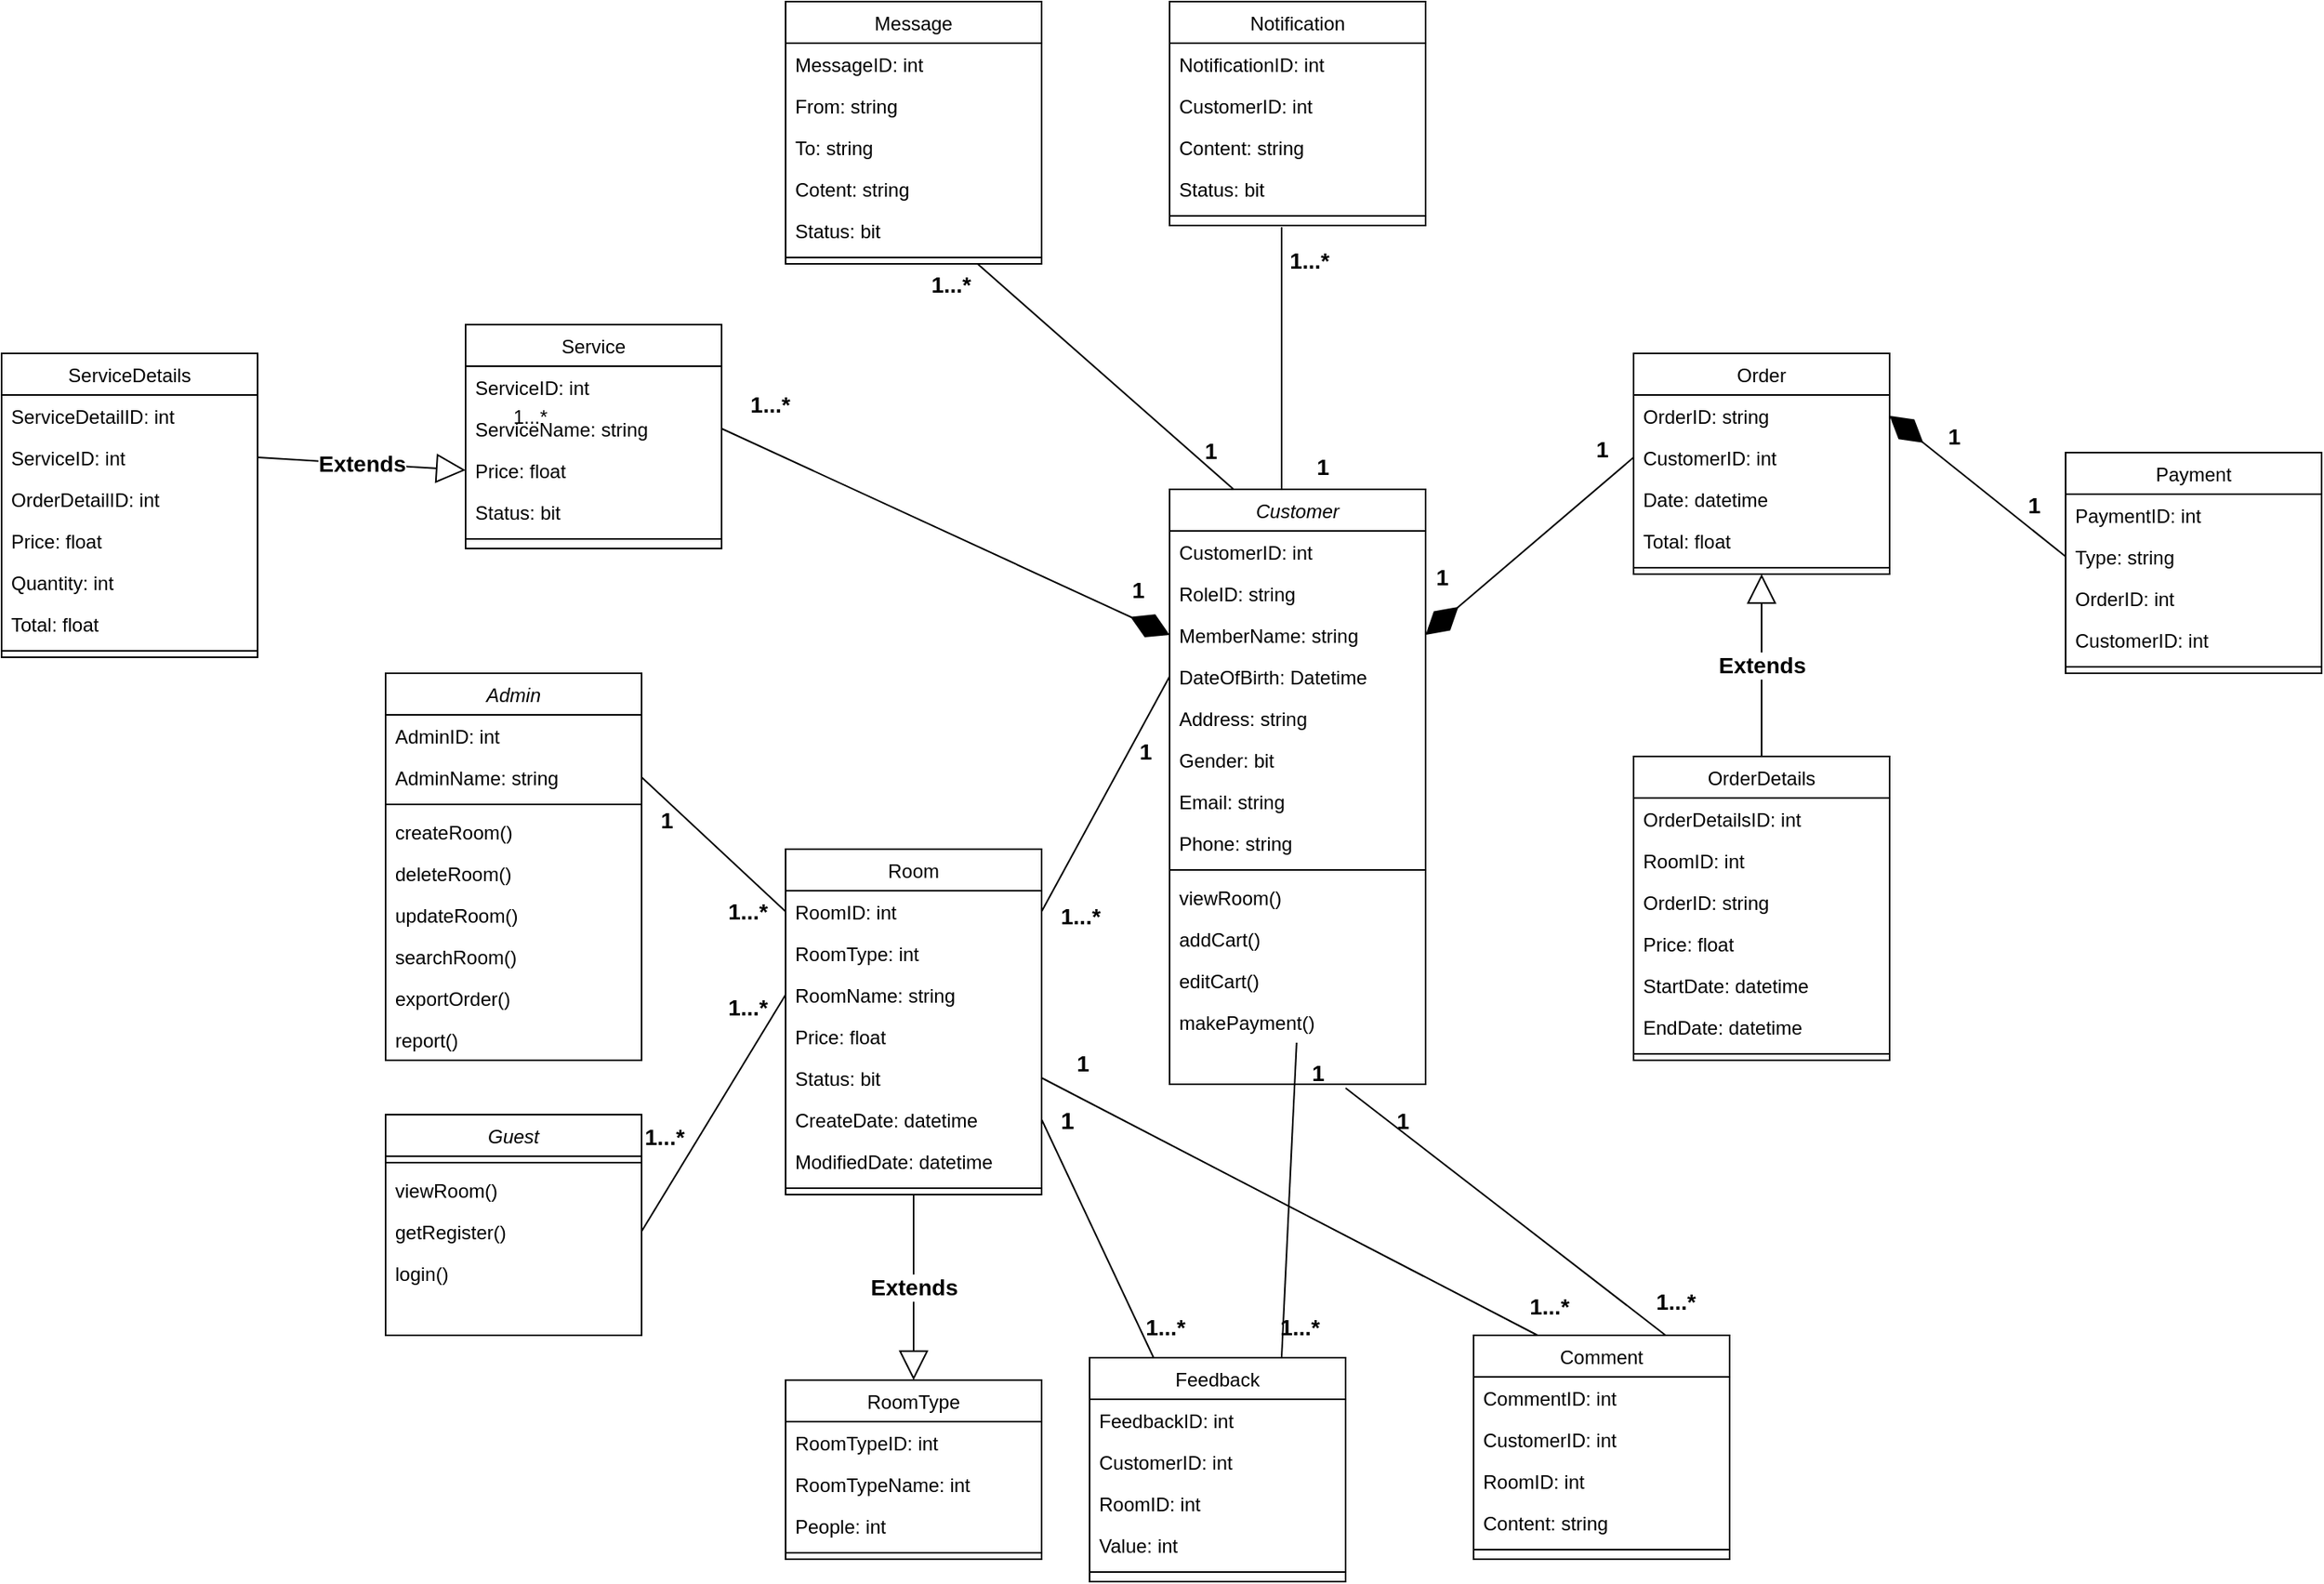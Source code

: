 <mxfile version="14.4.8" type="github">
  <diagram id="C5RBs43oDa-KdzZeNtuy" name="Page-1">
    <mxGraphModel dx="2048" dy="645" grid="1" gridSize="10" guides="1" tooltips="1" connect="1" arrows="1" fold="1" page="1" pageScale="1" pageWidth="827" pageHeight="1169" math="0" shadow="0">
      <root>
        <mxCell id="WIyWlLk6GJQsqaUBKTNV-0" />
        <mxCell id="WIyWlLk6GJQsqaUBKTNV-1" parent="WIyWlLk6GJQsqaUBKTNV-0" />
        <mxCell id="zkfFHV4jXpPFQw0GAbJ--0" value="Guest" style="swimlane;fontStyle=2;align=center;verticalAlign=top;childLayout=stackLayout;horizontal=1;startSize=26;horizontalStack=0;resizeParent=1;resizeLast=0;collapsible=1;marginBottom=0;rounded=0;shadow=0;strokeWidth=1;" parent="WIyWlLk6GJQsqaUBKTNV-1" vertex="1">
          <mxGeometry x="-210" y="976" width="160" height="138" as="geometry">
            <mxRectangle x="230" y="140" width="160" height="26" as="alternateBounds" />
          </mxGeometry>
        </mxCell>
        <mxCell id="zkfFHV4jXpPFQw0GAbJ--4" value="" style="line;html=1;strokeWidth=1;align=left;verticalAlign=middle;spacingTop=-1;spacingLeft=3;spacingRight=3;rotatable=0;labelPosition=right;points=[];portConstraint=eastwest;" parent="zkfFHV4jXpPFQw0GAbJ--0" vertex="1">
          <mxGeometry y="26" width="160" height="8" as="geometry" />
        </mxCell>
        <mxCell id="zkfFHV4jXpPFQw0GAbJ--5" value="viewRoom()" style="text;align=left;verticalAlign=top;spacingLeft=4;spacingRight=4;overflow=hidden;rotatable=0;points=[[0,0.5],[1,0.5]];portConstraint=eastwest;" parent="zkfFHV4jXpPFQw0GAbJ--0" vertex="1">
          <mxGeometry y="34" width="160" height="26" as="geometry" />
        </mxCell>
        <mxCell id="qlYULcVQMLqLoPzD84Li-12" value="getRegister()" style="text;align=left;verticalAlign=top;spacingLeft=4;spacingRight=4;overflow=hidden;rotatable=0;points=[[0,0.5],[1,0.5]];portConstraint=eastwest;" parent="zkfFHV4jXpPFQw0GAbJ--0" vertex="1">
          <mxGeometry y="60" width="160" height="26" as="geometry" />
        </mxCell>
        <mxCell id="qlYULcVQMLqLoPzD84Li-13" value="login()" style="text;align=left;verticalAlign=top;spacingLeft=4;spacingRight=4;overflow=hidden;rotatable=0;points=[[0,0.5],[1,0.5]];portConstraint=eastwest;" parent="zkfFHV4jXpPFQw0GAbJ--0" vertex="1">
          <mxGeometry y="86" width="160" height="26" as="geometry" />
        </mxCell>
        <mxCell id="zkfFHV4jXpPFQw0GAbJ--6" value="Room" style="swimlane;fontStyle=0;align=center;verticalAlign=top;childLayout=stackLayout;horizontal=1;startSize=26;horizontalStack=0;resizeParent=1;resizeLast=0;collapsible=1;marginBottom=0;rounded=0;shadow=0;strokeWidth=1;" parent="WIyWlLk6GJQsqaUBKTNV-1" vertex="1">
          <mxGeometry x="40" y="810" width="160" height="216" as="geometry">
            <mxRectangle x="130" y="380" width="160" height="26" as="alternateBounds" />
          </mxGeometry>
        </mxCell>
        <mxCell id="zkfFHV4jXpPFQw0GAbJ--7" value="RoomID: int" style="text;align=left;verticalAlign=top;spacingLeft=4;spacingRight=4;overflow=hidden;rotatable=0;points=[[0,0.5],[1,0.5]];portConstraint=eastwest;" parent="zkfFHV4jXpPFQw0GAbJ--6" vertex="1">
          <mxGeometry y="26" width="160" height="26" as="geometry" />
        </mxCell>
        <mxCell id="zkfFHV4jXpPFQw0GAbJ--8" value="RoomType: int" style="text;align=left;verticalAlign=top;spacingLeft=4;spacingRight=4;overflow=hidden;rotatable=0;points=[[0,0.5],[1,0.5]];portConstraint=eastwest;rounded=0;shadow=0;html=0;" parent="zkfFHV4jXpPFQw0GAbJ--6" vertex="1">
          <mxGeometry y="52" width="160" height="26" as="geometry" />
        </mxCell>
        <mxCell id="qlYULcVQMLqLoPzD84Li-44" value="RoomName: string" style="text;align=left;verticalAlign=top;spacingLeft=4;spacingRight=4;overflow=hidden;rotatable=0;points=[[0,0.5],[1,0.5]];portConstraint=eastwest;rounded=0;shadow=0;html=0;" parent="zkfFHV4jXpPFQw0GAbJ--6" vertex="1">
          <mxGeometry y="78" width="160" height="26" as="geometry" />
        </mxCell>
        <mxCell id="qlYULcVQMLqLoPzD84Li-45" value="Price: float" style="text;align=left;verticalAlign=top;spacingLeft=4;spacingRight=4;overflow=hidden;rotatable=0;points=[[0,0.5],[1,0.5]];portConstraint=eastwest;rounded=0;shadow=0;html=0;" parent="zkfFHV4jXpPFQw0GAbJ--6" vertex="1">
          <mxGeometry y="104" width="160" height="26" as="geometry" />
        </mxCell>
        <mxCell id="oiqLMJdOytOoR-utPc41-0" value="Status: bit" style="text;align=left;verticalAlign=top;spacingLeft=4;spacingRight=4;overflow=hidden;rotatable=0;points=[[0,0.5],[1,0.5]];portConstraint=eastwest;rounded=0;shadow=0;html=0;" parent="zkfFHV4jXpPFQw0GAbJ--6" vertex="1">
          <mxGeometry y="130" width="160" height="26" as="geometry" />
        </mxCell>
        <mxCell id="oiqLMJdOytOoR-utPc41-1" value="CreateDate: datetime" style="text;align=left;verticalAlign=top;spacingLeft=4;spacingRight=4;overflow=hidden;rotatable=0;points=[[0,0.5],[1,0.5]];portConstraint=eastwest;rounded=0;shadow=0;html=0;" parent="zkfFHV4jXpPFQw0GAbJ--6" vertex="1">
          <mxGeometry y="156" width="160" height="26" as="geometry" />
        </mxCell>
        <mxCell id="oiqLMJdOytOoR-utPc41-2" value="ModifiedDate: datetime" style="text;align=left;verticalAlign=top;spacingLeft=4;spacingRight=4;overflow=hidden;rotatable=0;points=[[0,0.5],[1,0.5]];portConstraint=eastwest;rounded=0;shadow=0;html=0;" parent="zkfFHV4jXpPFQw0GAbJ--6" vertex="1">
          <mxGeometry y="182" width="160" height="26" as="geometry" />
        </mxCell>
        <mxCell id="zkfFHV4jXpPFQw0GAbJ--9" value="" style="line;html=1;strokeWidth=1;align=left;verticalAlign=middle;spacingTop=-1;spacingLeft=3;spacingRight=3;rotatable=0;labelPosition=right;points=[];portConstraint=eastwest;" parent="zkfFHV4jXpPFQw0GAbJ--6" vertex="1">
          <mxGeometry y="208" width="160" height="8" as="geometry" />
        </mxCell>
        <mxCell id="zkfFHV4jXpPFQw0GAbJ--17" value="Order" style="swimlane;fontStyle=0;align=center;verticalAlign=top;childLayout=stackLayout;horizontal=1;startSize=26;horizontalStack=0;resizeParent=1;resizeLast=0;collapsible=1;marginBottom=0;rounded=0;shadow=0;strokeWidth=1;" parent="WIyWlLk6GJQsqaUBKTNV-1" vertex="1">
          <mxGeometry x="570" y="500" width="160" height="138" as="geometry">
            <mxRectangle x="550" y="140" width="160" height="26" as="alternateBounds" />
          </mxGeometry>
        </mxCell>
        <mxCell id="zkfFHV4jXpPFQw0GAbJ--18" value="OrderID: string" style="text;align=left;verticalAlign=top;spacingLeft=4;spacingRight=4;overflow=hidden;rotatable=0;points=[[0,0.5],[1,0.5]];portConstraint=eastwest;" parent="zkfFHV4jXpPFQw0GAbJ--17" vertex="1">
          <mxGeometry y="26" width="160" height="26" as="geometry" />
        </mxCell>
        <mxCell id="zkfFHV4jXpPFQw0GAbJ--19" value="CustomerID: int" style="text;align=left;verticalAlign=top;spacingLeft=4;spacingRight=4;overflow=hidden;rotatable=0;points=[[0,0.5],[1,0.5]];portConstraint=eastwest;rounded=0;shadow=0;html=0;" parent="zkfFHV4jXpPFQw0GAbJ--17" vertex="1">
          <mxGeometry y="52" width="160" height="26" as="geometry" />
        </mxCell>
        <mxCell id="zkfFHV4jXpPFQw0GAbJ--20" value="Date: datetime" style="text;align=left;verticalAlign=top;spacingLeft=4;spacingRight=4;overflow=hidden;rotatable=0;points=[[0,0.5],[1,0.5]];portConstraint=eastwest;rounded=0;shadow=0;html=0;" parent="zkfFHV4jXpPFQw0GAbJ--17" vertex="1">
          <mxGeometry y="78" width="160" height="26" as="geometry" />
        </mxCell>
        <mxCell id="oiqLMJdOytOoR-utPc41-62" value="Total: float" style="text;align=left;verticalAlign=top;spacingLeft=4;spacingRight=4;overflow=hidden;rotatable=0;points=[[0,0.5],[1,0.5]];portConstraint=eastwest;rounded=0;shadow=0;html=0;" parent="zkfFHV4jXpPFQw0GAbJ--17" vertex="1">
          <mxGeometry y="104" width="160" height="26" as="geometry" />
        </mxCell>
        <mxCell id="zkfFHV4jXpPFQw0GAbJ--23" value="" style="line;html=1;strokeWidth=1;align=left;verticalAlign=middle;spacingTop=-1;spacingLeft=3;spacingRight=3;rotatable=0;labelPosition=right;points=[];portConstraint=eastwest;" parent="zkfFHV4jXpPFQw0GAbJ--17" vertex="1">
          <mxGeometry y="130" width="160" height="8" as="geometry" />
        </mxCell>
        <mxCell id="qlYULcVQMLqLoPzD84Li-0" value="Customer" style="swimlane;fontStyle=2;align=center;verticalAlign=top;childLayout=stackLayout;horizontal=1;startSize=26;horizontalStack=0;resizeParent=1;resizeLast=0;collapsible=1;marginBottom=0;rounded=0;shadow=0;strokeWidth=1;" parent="WIyWlLk6GJQsqaUBKTNV-1" vertex="1">
          <mxGeometry x="280" y="585" width="160" height="372" as="geometry">
            <mxRectangle x="230" y="140" width="160" height="26" as="alternateBounds" />
          </mxGeometry>
        </mxCell>
        <mxCell id="qlYULcVQMLqLoPzD84Li-1" value="CustomerID: int" style="text;align=left;verticalAlign=top;spacingLeft=4;spacingRight=4;overflow=hidden;rotatable=0;points=[[0,0.5],[1,0.5]];portConstraint=eastwest;" parent="qlYULcVQMLqLoPzD84Li-0" vertex="1">
          <mxGeometry y="26" width="160" height="26" as="geometry" />
        </mxCell>
        <mxCell id="qlYULcVQMLqLoPzD84Li-17" value="RoleID: string" style="text;align=left;verticalAlign=top;spacingLeft=4;spacingRight=4;overflow=hidden;rotatable=0;points=[[0,0.5],[1,0.5]];portConstraint=eastwest;rounded=0;shadow=0;html=0;" parent="qlYULcVQMLqLoPzD84Li-0" vertex="1">
          <mxGeometry y="52" width="160" height="26" as="geometry" />
        </mxCell>
        <mxCell id="qlYULcVQMLqLoPzD84Li-2" value="MemberName: string" style="text;align=left;verticalAlign=top;spacingLeft=4;spacingRight=4;overflow=hidden;rotatable=0;points=[[0,0.5],[1,0.5]];portConstraint=eastwest;rounded=0;shadow=0;html=0;" parent="qlYULcVQMLqLoPzD84Li-0" vertex="1">
          <mxGeometry y="78" width="160" height="26" as="geometry" />
        </mxCell>
        <mxCell id="qlYULcVQMLqLoPzD84Li-3" value="DateOfBirth: Datetime" style="text;align=left;verticalAlign=top;spacingLeft=4;spacingRight=4;overflow=hidden;rotatable=0;points=[[0,0.5],[1,0.5]];portConstraint=eastwest;rounded=0;shadow=0;html=0;" parent="qlYULcVQMLqLoPzD84Li-0" vertex="1">
          <mxGeometry y="104" width="160" height="26" as="geometry" />
        </mxCell>
        <mxCell id="qlYULcVQMLqLoPzD84Li-14" value="Address: string" style="text;align=left;verticalAlign=top;spacingLeft=4;spacingRight=4;overflow=hidden;rotatable=0;points=[[0,0.5],[1,0.5]];portConstraint=eastwest;rounded=0;shadow=0;html=0;" parent="qlYULcVQMLqLoPzD84Li-0" vertex="1">
          <mxGeometry y="130" width="160" height="26" as="geometry" />
        </mxCell>
        <mxCell id="qlYULcVQMLqLoPzD84Li-15" value="Gender: bit" style="text;align=left;verticalAlign=top;spacingLeft=4;spacingRight=4;overflow=hidden;rotatable=0;points=[[0,0.5],[1,0.5]];portConstraint=eastwest;rounded=0;shadow=0;html=0;" parent="qlYULcVQMLqLoPzD84Li-0" vertex="1">
          <mxGeometry y="156" width="160" height="26" as="geometry" />
        </mxCell>
        <mxCell id="qlYULcVQMLqLoPzD84Li-18" value="Email: string" style="text;align=left;verticalAlign=top;spacingLeft=4;spacingRight=4;overflow=hidden;rotatable=0;points=[[0,0.5],[1,0.5]];portConstraint=eastwest;rounded=0;shadow=0;html=0;" parent="qlYULcVQMLqLoPzD84Li-0" vertex="1">
          <mxGeometry y="182" width="160" height="26" as="geometry" />
        </mxCell>
        <mxCell id="qlYULcVQMLqLoPzD84Li-19" value="Phone: string" style="text;align=left;verticalAlign=top;spacingLeft=4;spacingRight=4;overflow=hidden;rotatable=0;points=[[0,0.5],[1,0.5]];portConstraint=eastwest;rounded=0;shadow=0;html=0;" parent="qlYULcVQMLqLoPzD84Li-0" vertex="1">
          <mxGeometry y="208" width="160" height="26" as="geometry" />
        </mxCell>
        <mxCell id="qlYULcVQMLqLoPzD84Li-4" value="" style="line;html=1;strokeWidth=1;align=left;verticalAlign=middle;spacingTop=-1;spacingLeft=3;spacingRight=3;rotatable=0;labelPosition=right;points=[];portConstraint=eastwest;" parent="qlYULcVQMLqLoPzD84Li-0" vertex="1">
          <mxGeometry y="234" width="160" height="8" as="geometry" />
        </mxCell>
        <mxCell id="qlYULcVQMLqLoPzD84Li-20" value="viewRoom()" style="text;align=left;verticalAlign=top;spacingLeft=4;spacingRight=4;overflow=hidden;rotatable=0;points=[[0,0.5],[1,0.5]];portConstraint=eastwest;" parent="qlYULcVQMLqLoPzD84Li-0" vertex="1">
          <mxGeometry y="242" width="160" height="26" as="geometry" />
        </mxCell>
        <mxCell id="qlYULcVQMLqLoPzD84Li-21" value="addCart()" style="text;align=left;verticalAlign=top;spacingLeft=4;spacingRight=4;overflow=hidden;rotatable=0;points=[[0,0.5],[1,0.5]];portConstraint=eastwest;" parent="qlYULcVQMLqLoPzD84Li-0" vertex="1">
          <mxGeometry y="268" width="160" height="26" as="geometry" />
        </mxCell>
        <mxCell id="qlYULcVQMLqLoPzD84Li-22" value="editCart()" style="text;align=left;verticalAlign=top;spacingLeft=4;spacingRight=4;overflow=hidden;rotatable=0;points=[[0,0.5],[1,0.5]];portConstraint=eastwest;" parent="qlYULcVQMLqLoPzD84Li-0" vertex="1">
          <mxGeometry y="294" width="160" height="26" as="geometry" />
        </mxCell>
        <mxCell id="qlYULcVQMLqLoPzD84Li-23" value="makePayment()" style="text;align=left;verticalAlign=top;spacingLeft=4;spacingRight=4;overflow=hidden;rotatable=0;points=[[0,0.5],[1,0.5]];portConstraint=eastwest;" parent="qlYULcVQMLqLoPzD84Li-0" vertex="1">
          <mxGeometry y="320" width="160" height="26" as="geometry" />
        </mxCell>
        <mxCell id="qlYULcVQMLqLoPzD84Li-6" value="Admin" style="swimlane;fontStyle=2;align=center;verticalAlign=top;childLayout=stackLayout;horizontal=1;startSize=26;horizontalStack=0;resizeParent=1;resizeLast=0;collapsible=1;marginBottom=0;rounded=0;shadow=0;strokeWidth=1;" parent="WIyWlLk6GJQsqaUBKTNV-1" vertex="1">
          <mxGeometry x="-210" y="700" width="160" height="242" as="geometry">
            <mxRectangle x="230" y="140" width="160" height="26" as="alternateBounds" />
          </mxGeometry>
        </mxCell>
        <mxCell id="qlYULcVQMLqLoPzD84Li-7" value="AdminID: int" style="text;align=left;verticalAlign=top;spacingLeft=4;spacingRight=4;overflow=hidden;rotatable=0;points=[[0,0.5],[1,0.5]];portConstraint=eastwest;" parent="qlYULcVQMLqLoPzD84Li-6" vertex="1">
          <mxGeometry y="26" width="160" height="26" as="geometry" />
        </mxCell>
        <mxCell id="qlYULcVQMLqLoPzD84Li-8" value="AdminName: string" style="text;align=left;verticalAlign=top;spacingLeft=4;spacingRight=4;overflow=hidden;rotatable=0;points=[[0,0.5],[1,0.5]];portConstraint=eastwest;rounded=0;shadow=0;html=0;" parent="qlYULcVQMLqLoPzD84Li-6" vertex="1">
          <mxGeometry y="52" width="160" height="26" as="geometry" />
        </mxCell>
        <mxCell id="qlYULcVQMLqLoPzD84Li-10" value="" style="line;html=1;strokeWidth=1;align=left;verticalAlign=middle;spacingTop=-1;spacingLeft=3;spacingRight=3;rotatable=0;labelPosition=right;points=[];portConstraint=eastwest;" parent="qlYULcVQMLqLoPzD84Li-6" vertex="1">
          <mxGeometry y="78" width="160" height="8" as="geometry" />
        </mxCell>
        <mxCell id="qlYULcVQMLqLoPzD84Li-11" value="createRoom()" style="text;align=left;verticalAlign=top;spacingLeft=4;spacingRight=4;overflow=hidden;rotatable=0;points=[[0,0.5],[1,0.5]];portConstraint=eastwest;" parent="qlYULcVQMLqLoPzD84Li-6" vertex="1">
          <mxGeometry y="86" width="160" height="26" as="geometry" />
        </mxCell>
        <mxCell id="qlYULcVQMLqLoPzD84Li-24" value="deleteRoom()" style="text;align=left;verticalAlign=top;spacingLeft=4;spacingRight=4;overflow=hidden;rotatable=0;points=[[0,0.5],[1,0.5]];portConstraint=eastwest;" parent="qlYULcVQMLqLoPzD84Li-6" vertex="1">
          <mxGeometry y="112" width="160" height="26" as="geometry" />
        </mxCell>
        <mxCell id="qlYULcVQMLqLoPzD84Li-25" value="updateRoom()" style="text;align=left;verticalAlign=top;spacingLeft=4;spacingRight=4;overflow=hidden;rotatable=0;points=[[0,0.5],[1,0.5]];portConstraint=eastwest;" parent="qlYULcVQMLqLoPzD84Li-6" vertex="1">
          <mxGeometry y="138" width="160" height="26" as="geometry" />
        </mxCell>
        <mxCell id="qlYULcVQMLqLoPzD84Li-26" value="searchRoom()" style="text;align=left;verticalAlign=top;spacingLeft=4;spacingRight=4;overflow=hidden;rotatable=0;points=[[0,0.5],[1,0.5]];portConstraint=eastwest;" parent="qlYULcVQMLqLoPzD84Li-6" vertex="1">
          <mxGeometry y="164" width="160" height="26" as="geometry" />
        </mxCell>
        <mxCell id="qlYULcVQMLqLoPzD84Li-27" value="exportOrder()" style="text;align=left;verticalAlign=top;spacingLeft=4;spacingRight=4;overflow=hidden;rotatable=0;points=[[0,0.5],[1,0.5]];portConstraint=eastwest;" parent="qlYULcVQMLqLoPzD84Li-6" vertex="1">
          <mxGeometry y="190" width="160" height="26" as="geometry" />
        </mxCell>
        <mxCell id="qlYULcVQMLqLoPzD84Li-28" value="report()" style="text;align=left;verticalAlign=top;spacingLeft=4;spacingRight=4;overflow=hidden;rotatable=0;points=[[0,0.5],[1,0.5]];portConstraint=eastwest;" parent="qlYULcVQMLqLoPzD84Li-6" vertex="1">
          <mxGeometry y="216" width="160" height="26" as="geometry" />
        </mxCell>
        <mxCell id="qlYULcVQMLqLoPzD84Li-29" value="OrderDetails" style="swimlane;fontStyle=0;align=center;verticalAlign=top;childLayout=stackLayout;horizontal=1;startSize=26;horizontalStack=0;resizeParent=1;resizeLast=0;collapsible=1;marginBottom=0;rounded=0;shadow=0;strokeWidth=1;" parent="WIyWlLk6GJQsqaUBKTNV-1" vertex="1">
          <mxGeometry x="570" y="752" width="160" height="190" as="geometry">
            <mxRectangle x="550" y="140" width="160" height="26" as="alternateBounds" />
          </mxGeometry>
        </mxCell>
        <mxCell id="qlYULcVQMLqLoPzD84Li-30" value="OrderDetailsID: int" style="text;align=left;verticalAlign=top;spacingLeft=4;spacingRight=4;overflow=hidden;rotatable=0;points=[[0,0.5],[1,0.5]];portConstraint=eastwest;" parent="qlYULcVQMLqLoPzD84Li-29" vertex="1">
          <mxGeometry y="26" width="160" height="26" as="geometry" />
        </mxCell>
        <mxCell id="qlYULcVQMLqLoPzD84Li-31" value="RoomID: int" style="text;align=left;verticalAlign=top;spacingLeft=4;spacingRight=4;overflow=hidden;rotatable=0;points=[[0,0.5],[1,0.5]];portConstraint=eastwest;rounded=0;shadow=0;html=0;" parent="qlYULcVQMLqLoPzD84Li-29" vertex="1">
          <mxGeometry y="52" width="160" height="26" as="geometry" />
        </mxCell>
        <mxCell id="qlYULcVQMLqLoPzD84Li-32" value="OrderID: string" style="text;align=left;verticalAlign=top;spacingLeft=4;spacingRight=4;overflow=hidden;rotatable=0;points=[[0,0.5],[1,0.5]];portConstraint=eastwest;rounded=0;shadow=0;html=0;" parent="qlYULcVQMLqLoPzD84Li-29" vertex="1">
          <mxGeometry y="78" width="160" height="26" as="geometry" />
        </mxCell>
        <mxCell id="qlYULcVQMLqLoPzD84Li-33" value="Price: float" style="text;align=left;verticalAlign=top;spacingLeft=4;spacingRight=4;overflow=hidden;rotatable=0;points=[[0,0.5],[1,0.5]];portConstraint=eastwest;rounded=0;shadow=0;html=0;" parent="qlYULcVQMLqLoPzD84Li-29" vertex="1">
          <mxGeometry y="104" width="160" height="26" as="geometry" />
        </mxCell>
        <mxCell id="qlYULcVQMLqLoPzD84Li-34" value="StartDate: datetime" style="text;align=left;verticalAlign=top;spacingLeft=4;spacingRight=4;overflow=hidden;rotatable=0;points=[[0,0.5],[1,0.5]];portConstraint=eastwest;rounded=0;shadow=0;html=0;" parent="qlYULcVQMLqLoPzD84Li-29" vertex="1">
          <mxGeometry y="130" width="160" height="26" as="geometry" />
        </mxCell>
        <mxCell id="oiqLMJdOytOoR-utPc41-63" value="EndDate: datetime" style="text;align=left;verticalAlign=top;spacingLeft=4;spacingRight=4;overflow=hidden;rotatable=0;points=[[0,0.5],[1,0.5]];portConstraint=eastwest;rounded=0;shadow=0;html=0;" parent="qlYULcVQMLqLoPzD84Li-29" vertex="1">
          <mxGeometry y="156" width="160" height="26" as="geometry" />
        </mxCell>
        <mxCell id="qlYULcVQMLqLoPzD84Li-35" value="" style="line;html=1;strokeWidth=1;align=left;verticalAlign=middle;spacingTop=-1;spacingLeft=3;spacingRight=3;rotatable=0;labelPosition=right;points=[];portConstraint=eastwest;" parent="qlYULcVQMLqLoPzD84Li-29" vertex="1">
          <mxGeometry y="182" width="160" height="8" as="geometry" />
        </mxCell>
        <mxCell id="oiqLMJdOytOoR-utPc41-3" value="RoomType" style="swimlane;fontStyle=0;align=center;verticalAlign=top;childLayout=stackLayout;horizontal=1;startSize=26;horizontalStack=0;resizeParent=1;resizeLast=0;collapsible=1;marginBottom=0;rounded=0;shadow=0;strokeWidth=1;" parent="WIyWlLk6GJQsqaUBKTNV-1" vertex="1">
          <mxGeometry x="40" y="1142" width="160" height="112" as="geometry">
            <mxRectangle x="130" y="380" width="160" height="26" as="alternateBounds" />
          </mxGeometry>
        </mxCell>
        <mxCell id="oiqLMJdOytOoR-utPc41-4" value="RoomTypeID: int" style="text;align=left;verticalAlign=top;spacingLeft=4;spacingRight=4;overflow=hidden;rotatable=0;points=[[0,0.5],[1,0.5]];portConstraint=eastwest;" parent="oiqLMJdOytOoR-utPc41-3" vertex="1">
          <mxGeometry y="26" width="160" height="26" as="geometry" />
        </mxCell>
        <mxCell id="oiqLMJdOytOoR-utPc41-5" value="RoomTypeName: int" style="text;align=left;verticalAlign=top;spacingLeft=4;spacingRight=4;overflow=hidden;rotatable=0;points=[[0,0.5],[1,0.5]];portConstraint=eastwest;rounded=0;shadow=0;html=0;" parent="oiqLMJdOytOoR-utPc41-3" vertex="1">
          <mxGeometry y="52" width="160" height="26" as="geometry" />
        </mxCell>
        <mxCell id="oiqLMJdOytOoR-utPc41-6" value="People: int" style="text;align=left;verticalAlign=top;spacingLeft=4;spacingRight=4;overflow=hidden;rotatable=0;points=[[0,0.5],[1,0.5]];portConstraint=eastwest;rounded=0;shadow=0;html=0;" parent="oiqLMJdOytOoR-utPc41-3" vertex="1">
          <mxGeometry y="78" width="160" height="26" as="geometry" />
        </mxCell>
        <mxCell id="oiqLMJdOytOoR-utPc41-11" value="" style="line;html=1;strokeWidth=1;align=left;verticalAlign=middle;spacingTop=-1;spacingLeft=3;spacingRight=3;rotatable=0;labelPosition=right;points=[];portConstraint=eastwest;" parent="oiqLMJdOytOoR-utPc41-3" vertex="1">
          <mxGeometry y="104" width="160" height="8" as="geometry" />
        </mxCell>
        <mxCell id="oiqLMJdOytOoR-utPc41-12" value="Service" style="swimlane;fontStyle=0;align=center;verticalAlign=top;childLayout=stackLayout;horizontal=1;startSize=26;horizontalStack=0;resizeParent=1;resizeLast=0;collapsible=1;marginBottom=0;rounded=0;shadow=0;strokeWidth=1;" parent="WIyWlLk6GJQsqaUBKTNV-1" vertex="1">
          <mxGeometry x="-160" y="482" width="160" height="140" as="geometry">
            <mxRectangle x="130" y="380" width="160" height="26" as="alternateBounds" />
          </mxGeometry>
        </mxCell>
        <mxCell id="oiqLMJdOytOoR-utPc41-13" value="ServiceID: int" style="text;align=left;verticalAlign=top;spacingLeft=4;spacingRight=4;overflow=hidden;rotatable=0;points=[[0,0.5],[1,0.5]];portConstraint=eastwest;" parent="oiqLMJdOytOoR-utPc41-12" vertex="1">
          <mxGeometry y="26" width="160" height="26" as="geometry" />
        </mxCell>
        <mxCell id="oiqLMJdOytOoR-utPc41-14" value="ServiceName: string" style="text;align=left;verticalAlign=top;spacingLeft=4;spacingRight=4;overflow=hidden;rotatable=0;points=[[0,0.5],[1,0.5]];portConstraint=eastwest;rounded=0;shadow=0;html=0;" parent="oiqLMJdOytOoR-utPc41-12" vertex="1">
          <mxGeometry y="52" width="160" height="26" as="geometry" />
        </mxCell>
        <mxCell id="oiqLMJdOytOoR-utPc41-15" value="Price: float" style="text;align=left;verticalAlign=top;spacingLeft=4;spacingRight=4;overflow=hidden;rotatable=0;points=[[0,0.5],[1,0.5]];portConstraint=eastwest;rounded=0;shadow=0;html=0;" parent="oiqLMJdOytOoR-utPc41-12" vertex="1">
          <mxGeometry y="78" width="160" height="26" as="geometry" />
        </mxCell>
        <mxCell id="oiqLMJdOytOoR-utPc41-16" value="Status: bit" style="text;align=left;verticalAlign=top;spacingLeft=4;spacingRight=4;overflow=hidden;rotatable=0;points=[[0,0.5],[1,0.5]];portConstraint=eastwest;rounded=0;shadow=0;html=0;" parent="oiqLMJdOytOoR-utPc41-12" vertex="1">
          <mxGeometry y="104" width="160" height="26" as="geometry" />
        </mxCell>
        <mxCell id="oiqLMJdOytOoR-utPc41-20" value="" style="line;html=1;strokeWidth=1;align=left;verticalAlign=middle;spacingTop=-1;spacingLeft=3;spacingRight=3;rotatable=0;labelPosition=right;points=[];portConstraint=eastwest;" parent="oiqLMJdOytOoR-utPc41-12" vertex="1">
          <mxGeometry y="130" width="160" height="8" as="geometry" />
        </mxCell>
        <mxCell id="oiqLMJdOytOoR-utPc41-21" value="ServiceDetails" style="swimlane;fontStyle=0;align=center;verticalAlign=top;childLayout=stackLayout;horizontal=1;startSize=26;horizontalStack=0;resizeParent=1;resizeLast=0;collapsible=1;marginBottom=0;rounded=0;shadow=0;strokeWidth=1;" parent="WIyWlLk6GJQsqaUBKTNV-1" vertex="1">
          <mxGeometry x="-450" y="500" width="160" height="190" as="geometry">
            <mxRectangle x="130" y="380" width="160" height="26" as="alternateBounds" />
          </mxGeometry>
        </mxCell>
        <mxCell id="oiqLMJdOytOoR-utPc41-22" value="ServiceDetailID: int" style="text;align=left;verticalAlign=top;spacingLeft=4;spacingRight=4;overflow=hidden;rotatable=0;points=[[0,0.5],[1,0.5]];portConstraint=eastwest;" parent="oiqLMJdOytOoR-utPc41-21" vertex="1">
          <mxGeometry y="26" width="160" height="26" as="geometry" />
        </mxCell>
        <mxCell id="oiqLMJdOytOoR-utPc41-23" value="ServiceID: int" style="text;align=left;verticalAlign=top;spacingLeft=4;spacingRight=4;overflow=hidden;rotatable=0;points=[[0,0.5],[1,0.5]];portConstraint=eastwest;rounded=0;shadow=0;html=0;" parent="oiqLMJdOytOoR-utPc41-21" vertex="1">
          <mxGeometry y="52" width="160" height="26" as="geometry" />
        </mxCell>
        <mxCell id="oiqLMJdOytOoR-utPc41-24" value="OrderDetailID: int" style="text;align=left;verticalAlign=top;spacingLeft=4;spacingRight=4;overflow=hidden;rotatable=0;points=[[0,0.5],[1,0.5]];portConstraint=eastwest;rounded=0;shadow=0;html=0;" parent="oiqLMJdOytOoR-utPc41-21" vertex="1">
          <mxGeometry y="78" width="160" height="26" as="geometry" />
        </mxCell>
        <mxCell id="oiqLMJdOytOoR-utPc41-25" value="Price: float" style="text;align=left;verticalAlign=top;spacingLeft=4;spacingRight=4;overflow=hidden;rotatable=0;points=[[0,0.5],[1,0.5]];portConstraint=eastwest;rounded=0;shadow=0;html=0;" parent="oiqLMJdOytOoR-utPc41-21" vertex="1">
          <mxGeometry y="104" width="160" height="26" as="geometry" />
        </mxCell>
        <mxCell id="oiqLMJdOytOoR-utPc41-26" value="Quantity: int" style="text;align=left;verticalAlign=top;spacingLeft=4;spacingRight=4;overflow=hidden;rotatable=0;points=[[0,0.5],[1,0.5]];portConstraint=eastwest;rounded=0;shadow=0;html=0;" parent="oiqLMJdOytOoR-utPc41-21" vertex="1">
          <mxGeometry y="130" width="160" height="26" as="geometry" />
        </mxCell>
        <mxCell id="oiqLMJdOytOoR-utPc41-27" value="Total: float" style="text;align=left;verticalAlign=top;spacingLeft=4;spacingRight=4;overflow=hidden;rotatable=0;points=[[0,0.5],[1,0.5]];portConstraint=eastwest;rounded=0;shadow=0;html=0;" parent="oiqLMJdOytOoR-utPc41-21" vertex="1">
          <mxGeometry y="156" width="160" height="26" as="geometry" />
        </mxCell>
        <mxCell id="oiqLMJdOytOoR-utPc41-29" value="" style="line;html=1;strokeWidth=1;align=left;verticalAlign=middle;spacingTop=-1;spacingLeft=3;spacingRight=3;rotatable=0;labelPosition=right;points=[];portConstraint=eastwest;" parent="oiqLMJdOytOoR-utPc41-21" vertex="1">
          <mxGeometry y="182" width="160" height="8" as="geometry" />
        </mxCell>
        <mxCell id="oiqLMJdOytOoR-utPc41-30" value="Message" style="swimlane;fontStyle=0;align=center;verticalAlign=top;childLayout=stackLayout;horizontal=1;startSize=26;horizontalStack=0;resizeParent=1;resizeLast=0;collapsible=1;marginBottom=0;rounded=0;shadow=0;strokeWidth=1;" parent="WIyWlLk6GJQsqaUBKTNV-1" vertex="1">
          <mxGeometry x="40" y="280" width="160" height="164" as="geometry">
            <mxRectangle x="130" y="380" width="160" height="26" as="alternateBounds" />
          </mxGeometry>
        </mxCell>
        <mxCell id="oiqLMJdOytOoR-utPc41-31" value="MessageID: int" style="text;align=left;verticalAlign=top;spacingLeft=4;spacingRight=4;overflow=hidden;rotatable=0;points=[[0,0.5],[1,0.5]];portConstraint=eastwest;" parent="oiqLMJdOytOoR-utPc41-30" vertex="1">
          <mxGeometry y="26" width="160" height="26" as="geometry" />
        </mxCell>
        <mxCell id="oiqLMJdOytOoR-utPc41-32" value="From: string" style="text;align=left;verticalAlign=top;spacingLeft=4;spacingRight=4;overflow=hidden;rotatable=0;points=[[0,0.5],[1,0.5]];portConstraint=eastwest;rounded=0;shadow=0;html=0;" parent="oiqLMJdOytOoR-utPc41-30" vertex="1">
          <mxGeometry y="52" width="160" height="26" as="geometry" />
        </mxCell>
        <mxCell id="oiqLMJdOytOoR-utPc41-33" value="To: string" style="text;align=left;verticalAlign=top;spacingLeft=4;spacingRight=4;overflow=hidden;rotatable=0;points=[[0,0.5],[1,0.5]];portConstraint=eastwest;rounded=0;shadow=0;html=0;" parent="oiqLMJdOytOoR-utPc41-30" vertex="1">
          <mxGeometry y="78" width="160" height="26" as="geometry" />
        </mxCell>
        <mxCell id="oiqLMJdOytOoR-utPc41-34" value="Cotent: string" style="text;align=left;verticalAlign=top;spacingLeft=4;spacingRight=4;overflow=hidden;rotatable=0;points=[[0,0.5],[1,0.5]];portConstraint=eastwest;rounded=0;shadow=0;html=0;" parent="oiqLMJdOytOoR-utPc41-30" vertex="1">
          <mxGeometry y="104" width="160" height="26" as="geometry" />
        </mxCell>
        <mxCell id="oiqLMJdOytOoR-utPc41-35" value="Status: bit" style="text;align=left;verticalAlign=top;spacingLeft=4;spacingRight=4;overflow=hidden;rotatable=0;points=[[0,0.5],[1,0.5]];portConstraint=eastwest;rounded=0;shadow=0;html=0;" parent="oiqLMJdOytOoR-utPc41-30" vertex="1">
          <mxGeometry y="130" width="160" height="26" as="geometry" />
        </mxCell>
        <mxCell id="oiqLMJdOytOoR-utPc41-37" value="" style="line;html=1;strokeWidth=1;align=left;verticalAlign=middle;spacingTop=-1;spacingLeft=3;spacingRight=3;rotatable=0;labelPosition=right;points=[];portConstraint=eastwest;" parent="oiqLMJdOytOoR-utPc41-30" vertex="1">
          <mxGeometry y="156" width="160" height="8" as="geometry" />
        </mxCell>
        <mxCell id="oiqLMJdOytOoR-utPc41-38" value="Notification" style="swimlane;fontStyle=0;align=center;verticalAlign=top;childLayout=stackLayout;horizontal=1;startSize=26;horizontalStack=0;resizeParent=1;resizeLast=0;collapsible=1;marginBottom=0;rounded=0;shadow=0;strokeWidth=1;" parent="WIyWlLk6GJQsqaUBKTNV-1" vertex="1">
          <mxGeometry x="280" y="280" width="160" height="140" as="geometry">
            <mxRectangle x="130" y="380" width="160" height="26" as="alternateBounds" />
          </mxGeometry>
        </mxCell>
        <mxCell id="oiqLMJdOytOoR-utPc41-39" value="NotificationID: int" style="text;align=left;verticalAlign=top;spacingLeft=4;spacingRight=4;overflow=hidden;rotatable=0;points=[[0,0.5],[1,0.5]];portConstraint=eastwest;" parent="oiqLMJdOytOoR-utPc41-38" vertex="1">
          <mxGeometry y="26" width="160" height="26" as="geometry" />
        </mxCell>
        <mxCell id="oiqLMJdOytOoR-utPc41-40" value="CustomerID: int" style="text;align=left;verticalAlign=top;spacingLeft=4;spacingRight=4;overflow=hidden;rotatable=0;points=[[0,0.5],[1,0.5]];portConstraint=eastwest;rounded=0;shadow=0;html=0;" parent="oiqLMJdOytOoR-utPc41-38" vertex="1">
          <mxGeometry y="52" width="160" height="26" as="geometry" />
        </mxCell>
        <mxCell id="oiqLMJdOytOoR-utPc41-41" value="Content: string" style="text;align=left;verticalAlign=top;spacingLeft=4;spacingRight=4;overflow=hidden;rotatable=0;points=[[0,0.5],[1,0.5]];portConstraint=eastwest;rounded=0;shadow=0;html=0;" parent="oiqLMJdOytOoR-utPc41-38" vertex="1">
          <mxGeometry y="78" width="160" height="26" as="geometry" />
        </mxCell>
        <mxCell id="oiqLMJdOytOoR-utPc41-42" value="Status: bit" style="text;align=left;verticalAlign=top;spacingLeft=4;spacingRight=4;overflow=hidden;rotatable=0;points=[[0,0.5],[1,0.5]];portConstraint=eastwest;rounded=0;shadow=0;html=0;" parent="oiqLMJdOytOoR-utPc41-38" vertex="1">
          <mxGeometry y="104" width="160" height="26" as="geometry" />
        </mxCell>
        <mxCell id="oiqLMJdOytOoR-utPc41-45" value="" style="line;html=1;strokeWidth=1;align=left;verticalAlign=middle;spacingTop=-1;spacingLeft=3;spacingRight=3;rotatable=0;labelPosition=right;points=[];portConstraint=eastwest;" parent="oiqLMJdOytOoR-utPc41-38" vertex="1">
          <mxGeometry y="130" width="160" height="8" as="geometry" />
        </mxCell>
        <mxCell id="oiqLMJdOytOoR-utPc41-46" value="Feedback" style="swimlane;fontStyle=0;align=center;verticalAlign=top;childLayout=stackLayout;horizontal=1;startSize=26;horizontalStack=0;resizeParent=1;resizeLast=0;collapsible=1;marginBottom=0;rounded=0;shadow=0;strokeWidth=1;" parent="WIyWlLk6GJQsqaUBKTNV-1" vertex="1">
          <mxGeometry x="230" y="1128" width="160" height="140" as="geometry">
            <mxRectangle x="130" y="380" width="160" height="26" as="alternateBounds" />
          </mxGeometry>
        </mxCell>
        <mxCell id="oiqLMJdOytOoR-utPc41-47" value="FeedbackID: int" style="text;align=left;verticalAlign=top;spacingLeft=4;spacingRight=4;overflow=hidden;rotatable=0;points=[[0,0.5],[1,0.5]];portConstraint=eastwest;" parent="oiqLMJdOytOoR-utPc41-46" vertex="1">
          <mxGeometry y="26" width="160" height="26" as="geometry" />
        </mxCell>
        <mxCell id="oiqLMJdOytOoR-utPc41-48" value="CustomerID: int" style="text;align=left;verticalAlign=top;spacingLeft=4;spacingRight=4;overflow=hidden;rotatable=0;points=[[0,0.5],[1,0.5]];portConstraint=eastwest;rounded=0;shadow=0;html=0;" parent="oiqLMJdOytOoR-utPc41-46" vertex="1">
          <mxGeometry y="52" width="160" height="26" as="geometry" />
        </mxCell>
        <mxCell id="oiqLMJdOytOoR-utPc41-49" value="RoomID: int" style="text;align=left;verticalAlign=top;spacingLeft=4;spacingRight=4;overflow=hidden;rotatable=0;points=[[0,0.5],[1,0.5]];portConstraint=eastwest;rounded=0;shadow=0;html=0;" parent="oiqLMJdOytOoR-utPc41-46" vertex="1">
          <mxGeometry y="78" width="160" height="26" as="geometry" />
        </mxCell>
        <mxCell id="oiqLMJdOytOoR-utPc41-50" value="Value: int" style="text;align=left;verticalAlign=top;spacingLeft=4;spacingRight=4;overflow=hidden;rotatable=0;points=[[0,0.5],[1,0.5]];portConstraint=eastwest;rounded=0;shadow=0;html=0;" parent="oiqLMJdOytOoR-utPc41-46" vertex="1">
          <mxGeometry y="104" width="160" height="26" as="geometry" />
        </mxCell>
        <mxCell id="oiqLMJdOytOoR-utPc41-53" value="" style="line;html=1;strokeWidth=1;align=left;verticalAlign=middle;spacingTop=-1;spacingLeft=3;spacingRight=3;rotatable=0;labelPosition=right;points=[];portConstraint=eastwest;" parent="oiqLMJdOytOoR-utPc41-46" vertex="1">
          <mxGeometry y="130" width="160" height="8" as="geometry" />
        </mxCell>
        <mxCell id="oiqLMJdOytOoR-utPc41-54" value="Comment" style="swimlane;fontStyle=0;align=center;verticalAlign=top;childLayout=stackLayout;horizontal=1;startSize=26;horizontalStack=0;resizeParent=1;resizeLast=0;collapsible=1;marginBottom=0;rounded=0;shadow=0;strokeWidth=1;" parent="WIyWlLk6GJQsqaUBKTNV-1" vertex="1">
          <mxGeometry x="470" y="1114" width="160" height="140" as="geometry">
            <mxRectangle x="130" y="380" width="160" height="26" as="alternateBounds" />
          </mxGeometry>
        </mxCell>
        <mxCell id="oiqLMJdOytOoR-utPc41-55" value="CommentID: int" style="text;align=left;verticalAlign=top;spacingLeft=4;spacingRight=4;overflow=hidden;rotatable=0;points=[[0,0.5],[1,0.5]];portConstraint=eastwest;" parent="oiqLMJdOytOoR-utPc41-54" vertex="1">
          <mxGeometry y="26" width="160" height="26" as="geometry" />
        </mxCell>
        <mxCell id="oiqLMJdOytOoR-utPc41-56" value="CustomerID: int" style="text;align=left;verticalAlign=top;spacingLeft=4;spacingRight=4;overflow=hidden;rotatable=0;points=[[0,0.5],[1,0.5]];portConstraint=eastwest;rounded=0;shadow=0;html=0;" parent="oiqLMJdOytOoR-utPc41-54" vertex="1">
          <mxGeometry y="52" width="160" height="26" as="geometry" />
        </mxCell>
        <mxCell id="oiqLMJdOytOoR-utPc41-57" value="RoomID: int" style="text;align=left;verticalAlign=top;spacingLeft=4;spacingRight=4;overflow=hidden;rotatable=0;points=[[0,0.5],[1,0.5]];portConstraint=eastwest;rounded=0;shadow=0;html=0;" parent="oiqLMJdOytOoR-utPc41-54" vertex="1">
          <mxGeometry y="78" width="160" height="26" as="geometry" />
        </mxCell>
        <mxCell id="oiqLMJdOytOoR-utPc41-58" value="Content: string" style="text;align=left;verticalAlign=top;spacingLeft=4;spacingRight=4;overflow=hidden;rotatable=0;points=[[0,0.5],[1,0.5]];portConstraint=eastwest;rounded=0;shadow=0;html=0;" parent="oiqLMJdOytOoR-utPc41-54" vertex="1">
          <mxGeometry y="104" width="160" height="26" as="geometry" />
        </mxCell>
        <mxCell id="oiqLMJdOytOoR-utPc41-61" value="" style="line;html=1;strokeWidth=1;align=left;verticalAlign=middle;spacingTop=-1;spacingLeft=3;spacingRight=3;rotatable=0;labelPosition=right;points=[];portConstraint=eastwest;" parent="oiqLMJdOytOoR-utPc41-54" vertex="1">
          <mxGeometry y="130" width="160" height="8" as="geometry" />
        </mxCell>
        <mxCell id="oiqLMJdOytOoR-utPc41-64" value="&lt;b&gt;&lt;font style=&quot;font-size: 14px&quot;&gt;Extends&lt;/font&gt;&lt;/b&gt;" style="endArrow=block;endSize=16;endFill=0;html=1;exitX=0.5;exitY=0;exitDx=0;exitDy=0;entryX=0.5;entryY=1;entryDx=0;entryDy=0;" parent="WIyWlLk6GJQsqaUBKTNV-1" source="qlYULcVQMLqLoPzD84Li-29" target="zkfFHV4jXpPFQw0GAbJ--17" edge="1">
          <mxGeometry width="160" relative="1" as="geometry">
            <mxPoint x="90" y="440" as="sourcePoint" />
            <mxPoint x="250" y="440" as="targetPoint" />
          </mxGeometry>
        </mxCell>
        <mxCell id="oiqLMJdOytOoR-utPc41-65" value="&lt;b&gt;&lt;font style=&quot;font-size: 14px&quot;&gt;Extends&lt;/font&gt;&lt;/b&gt;" style="endArrow=block;endSize=16;endFill=0;html=1;exitX=1;exitY=0.5;exitDx=0;exitDy=0;entryX=0;entryY=0.5;entryDx=0;entryDy=0;" parent="WIyWlLk6GJQsqaUBKTNV-1" source="oiqLMJdOytOoR-utPc41-23" target="oiqLMJdOytOoR-utPc41-15" edge="1">
          <mxGeometry width="160" relative="1" as="geometry">
            <mxPoint x="90" y="440" as="sourcePoint" />
            <mxPoint x="250" y="440" as="targetPoint" />
          </mxGeometry>
        </mxCell>
        <mxCell id="oiqLMJdOytOoR-utPc41-66" value="&lt;b&gt;&lt;font style=&quot;font-size: 14px&quot;&gt;Extends&lt;/font&gt;&lt;/b&gt;" style="endArrow=block;endSize=16;endFill=0;html=1;exitX=0.5;exitY=1;exitDx=0;exitDy=0;entryX=0.5;entryY=0;entryDx=0;entryDy=0;" parent="WIyWlLk6GJQsqaUBKTNV-1" source="zkfFHV4jXpPFQw0GAbJ--6" target="oiqLMJdOytOoR-utPc41-3" edge="1">
          <mxGeometry width="160" relative="1" as="geometry">
            <mxPoint x="90" y="680" as="sourcePoint" />
            <mxPoint x="250" y="680" as="targetPoint" />
          </mxGeometry>
        </mxCell>
        <mxCell id="oiqLMJdOytOoR-utPc41-84" value="" style="endArrow=none;html=1;rounded=0;exitX=0.5;exitY=0;exitDx=0;exitDy=0;entryX=0.5;entryY=1;entryDx=0;entryDy=0;" parent="WIyWlLk6GJQsqaUBKTNV-1" edge="1">
          <mxGeometry relative="1" as="geometry">
            <mxPoint x="350" y="585" as="sourcePoint" />
            <mxPoint x="350" y="421" as="targetPoint" />
          </mxGeometry>
        </mxCell>
        <mxCell id="oiqLMJdOytOoR-utPc41-85" value="1" style="resizable=0;html=1;align=left;verticalAlign=bottom;fontStyle=1;fontSize=14;" parent="oiqLMJdOytOoR-utPc41-84" connectable="0" vertex="1">
          <mxGeometry x="-1" relative="1" as="geometry">
            <mxPoint x="20" y="-4" as="offset" />
          </mxGeometry>
        </mxCell>
        <mxCell id="oiqLMJdOytOoR-utPc41-86" value="1...*" style="resizable=0;html=1;align=right;verticalAlign=bottom;fontStyle=1;fontSize=14;" parent="oiqLMJdOytOoR-utPc41-84" connectable="0" vertex="1">
          <mxGeometry x="1" relative="1" as="geometry">
            <mxPoint x="30" y="31.14" as="offset" />
          </mxGeometry>
        </mxCell>
        <mxCell id="oiqLMJdOytOoR-utPc41-87" value="" style="endArrow=none;html=1;rounded=0;exitX=0.25;exitY=0;exitDx=0;exitDy=0;entryX=0.75;entryY=1;entryDx=0;entryDy=0;" parent="WIyWlLk6GJQsqaUBKTNV-1" source="qlYULcVQMLqLoPzD84Li-0" target="oiqLMJdOytOoR-utPc41-30" edge="1">
          <mxGeometry relative="1" as="geometry">
            <mxPoint x="290" y="595" as="sourcePoint" />
            <mxPoint x="30" y="352" as="targetPoint" />
          </mxGeometry>
        </mxCell>
        <mxCell id="oiqLMJdOytOoR-utPc41-88" value="1" style="resizable=0;html=1;align=left;verticalAlign=bottom;fontStyle=1;fontSize=14;" parent="oiqLMJdOytOoR-utPc41-87" connectable="0" vertex="1">
          <mxGeometry x="-1" relative="1" as="geometry">
            <mxPoint x="-20" y="-14" as="offset" />
          </mxGeometry>
        </mxCell>
        <mxCell id="oiqLMJdOytOoR-utPc41-89" value="1...*" style="resizable=0;html=1;align=right;verticalAlign=bottom;fontStyle=1;fontSize=14;" parent="oiqLMJdOytOoR-utPc41-87" connectable="0" vertex="1">
          <mxGeometry x="1" relative="1" as="geometry">
            <mxPoint x="-3.02" y="23.97" as="offset" />
          </mxGeometry>
        </mxCell>
        <mxCell id="oiqLMJdOytOoR-utPc41-94" value="" style="endArrow=none;html=1;rounded=0;exitX=1;exitY=0.5;exitDx=0;exitDy=0;entryX=0;entryY=0.5;entryDx=0;entryDy=0;" parent="WIyWlLk6GJQsqaUBKTNV-1" source="zkfFHV4jXpPFQw0GAbJ--7" target="qlYULcVQMLqLoPzD84Li-3" edge="1">
          <mxGeometry relative="1" as="geometry">
            <mxPoint x="290" y="634" as="sourcePoint" />
            <mxPoint x="10" y="454" as="targetPoint" />
          </mxGeometry>
        </mxCell>
        <mxCell id="oiqLMJdOytOoR-utPc41-95" value="1...*" style="resizable=0;html=1;align=left;verticalAlign=bottom;fontStyle=1;fontSize=14;" parent="oiqLMJdOytOoR-utPc41-94" connectable="0" vertex="1">
          <mxGeometry x="-1" relative="1" as="geometry">
            <mxPoint x="10" y="13" as="offset" />
          </mxGeometry>
        </mxCell>
        <mxCell id="oiqLMJdOytOoR-utPc41-96" value="1" style="resizable=0;html=1;align=right;verticalAlign=bottom;fontStyle=1;fontSize=14;" parent="oiqLMJdOytOoR-utPc41-94" connectable="0" vertex="1">
          <mxGeometry x="1" relative="1" as="geometry">
            <mxPoint x="-10.08" y="58.09" as="offset" />
          </mxGeometry>
        </mxCell>
        <mxCell id="oiqLMJdOytOoR-utPc41-97" value="" style="endArrow=none;html=1;rounded=0;exitX=1;exitY=0.5;exitDx=0;exitDy=0;entryX=0;entryY=0.5;entryDx=0;entryDy=0;" parent="WIyWlLk6GJQsqaUBKTNV-1" source="qlYULcVQMLqLoPzD84Li-8" target="zkfFHV4jXpPFQw0GAbJ--7" edge="1">
          <mxGeometry relative="1" as="geometry">
            <mxPoint x="290" y="634" as="sourcePoint" />
            <mxPoint x="10" y="454" as="targetPoint" />
          </mxGeometry>
        </mxCell>
        <mxCell id="oiqLMJdOytOoR-utPc41-98" value="1" style="resizable=0;html=1;align=left;verticalAlign=bottom;fontStyle=1;fontSize=14;" parent="oiqLMJdOytOoR-utPc41-97" connectable="0" vertex="1">
          <mxGeometry x="-1" relative="1" as="geometry">
            <mxPoint x="10" y="37" as="offset" />
          </mxGeometry>
        </mxCell>
        <mxCell id="oiqLMJdOytOoR-utPc41-99" value="1...*" style="resizable=0;html=1;align=right;verticalAlign=bottom;fontStyle=1;fontSize=14;" parent="oiqLMJdOytOoR-utPc41-97" connectable="0" vertex="1">
          <mxGeometry x="1" relative="1" as="geometry">
            <mxPoint x="-10.35" y="10.72" as="offset" />
          </mxGeometry>
        </mxCell>
        <mxCell id="oiqLMJdOytOoR-utPc41-100" value="" style="endArrow=none;html=1;rounded=0;exitX=1;exitY=0.5;exitDx=0;exitDy=0;entryX=0;entryY=0.5;entryDx=0;entryDy=0;" parent="WIyWlLk6GJQsqaUBKTNV-1" source="qlYULcVQMLqLoPzD84Li-12" target="qlYULcVQMLqLoPzD84Li-44" edge="1">
          <mxGeometry relative="1" as="geometry">
            <mxPoint x="130" y="887.0" as="sourcePoint" />
            <mxPoint x="290" y="712.0" as="targetPoint" />
          </mxGeometry>
        </mxCell>
        <mxCell id="oiqLMJdOytOoR-utPc41-101" value="1...*" style="resizable=0;html=1;align=left;verticalAlign=bottom;fontStyle=1;fontSize=14;" parent="oiqLMJdOytOoR-utPc41-100" connectable="0" vertex="1">
          <mxGeometry x="-1" relative="1" as="geometry">
            <mxPoint y="-49" as="offset" />
          </mxGeometry>
        </mxCell>
        <mxCell id="oiqLMJdOytOoR-utPc41-102" value="1...*" style="resizable=0;html=1;align=right;verticalAlign=bottom;fontStyle=1;fontSize=14;" parent="oiqLMJdOytOoR-utPc41-100" connectable="0" vertex="1">
          <mxGeometry x="1" relative="1" as="geometry">
            <mxPoint x="-10.08" y="18.76" as="offset" />
          </mxGeometry>
        </mxCell>
        <mxCell id="oiqLMJdOytOoR-utPc41-103" value="" style="endArrow=diamondThin;endFill=1;endSize=24;html=1;entryX=0;entryY=0.5;entryDx=0;entryDy=0;exitX=1;exitY=0.5;exitDx=0;exitDy=0;" parent="WIyWlLk6GJQsqaUBKTNV-1" source="oiqLMJdOytOoR-utPc41-14" target="qlYULcVQMLqLoPzD84Li-2" edge="1">
          <mxGeometry width="160" relative="1" as="geometry">
            <mxPoint x="20" y="670" as="sourcePoint" />
            <mxPoint x="180" y="670" as="targetPoint" />
          </mxGeometry>
        </mxCell>
        <mxCell id="oiqLMJdOytOoR-utPc41-104" value="1" style="text;html=1;align=center;verticalAlign=middle;resizable=0;points=[];autosize=1;fontStyle=1;fontSize=14;" parent="WIyWlLk6GJQsqaUBKTNV-1" vertex="1">
          <mxGeometry x="250" y="638" width="20" height="20" as="geometry" />
        </mxCell>
        <mxCell id="oiqLMJdOytOoR-utPc41-105" value="1...*" style="text;html=1;align=center;verticalAlign=middle;resizable=0;points=[];autosize=1;" parent="WIyWlLk6GJQsqaUBKTNV-1" vertex="1">
          <mxGeometry x="-140" y="530" width="40" height="20" as="geometry" />
        </mxCell>
        <mxCell id="oiqLMJdOytOoR-utPc41-106" value="" style="endArrow=diamondThin;endFill=1;endSize=24;html=1;entryX=1;entryY=0.5;entryDx=0;entryDy=0;exitX=0;exitY=0.5;exitDx=0;exitDy=0;" parent="WIyWlLk6GJQsqaUBKTNV-1" source="zkfFHV4jXpPFQw0GAbJ--19" target="qlYULcVQMLqLoPzD84Li-2" edge="1">
          <mxGeometry width="160" relative="1" as="geometry">
            <mxPoint x="-140" y="565" as="sourcePoint" />
            <mxPoint x="290" y="686.0" as="targetPoint" />
          </mxGeometry>
        </mxCell>
        <mxCell id="oiqLMJdOytOoR-utPc41-108" value="1" style="text;html=1;align=center;verticalAlign=middle;resizable=0;points=[];autosize=1;fontStyle=1;fontSize=14;" parent="WIyWlLk6GJQsqaUBKTNV-1" vertex="1">
          <mxGeometry x="440" y="630" width="20" height="20" as="geometry" />
        </mxCell>
        <mxCell id="oiqLMJdOytOoR-utPc41-109" value="1" style="text;html=1;align=center;verticalAlign=middle;resizable=0;points=[];autosize=1;fontStyle=1;fontSize=14;" parent="WIyWlLk6GJQsqaUBKTNV-1" vertex="1">
          <mxGeometry x="540" y="550" width="20" height="20" as="geometry" />
        </mxCell>
        <mxCell id="oiqLMJdOytOoR-utPc41-110" value="" style="endArrow=none;html=1;rounded=0;exitX=1;exitY=0.5;exitDx=0;exitDy=0;entryX=0.25;entryY=0;entryDx=0;entryDy=0;" parent="WIyWlLk6GJQsqaUBKTNV-1" source="oiqLMJdOytOoR-utPc41-1" target="oiqLMJdOytOoR-utPc41-46" edge="1">
          <mxGeometry relative="1" as="geometry">
            <mxPoint x="290" y="634" as="sourcePoint" />
            <mxPoint x="10" y="454" as="targetPoint" />
          </mxGeometry>
        </mxCell>
        <mxCell id="oiqLMJdOytOoR-utPc41-111" value="1" style="resizable=0;html=1;align=left;verticalAlign=bottom;fontSize=15;fontStyle=1" parent="oiqLMJdOytOoR-utPc41-110" connectable="0" vertex="1">
          <mxGeometry x="-1" relative="1" as="geometry">
            <mxPoint x="10" y="11" as="offset" />
          </mxGeometry>
        </mxCell>
        <mxCell id="oiqLMJdOytOoR-utPc41-112" value="1...*" style="resizable=0;html=1;align=right;verticalAlign=bottom;fontSize=14;fontStyle=1" parent="oiqLMJdOytOoR-utPc41-110" connectable="0" vertex="1">
          <mxGeometry x="1" relative="1" as="geometry">
            <mxPoint x="20.06" y="-7.95" as="offset" />
          </mxGeometry>
        </mxCell>
        <mxCell id="oiqLMJdOytOoR-utPc41-81" value="" style="endArrow=none;html=1;rounded=0;entryX=0.75;entryY=0;entryDx=0;entryDy=0;" parent="WIyWlLk6GJQsqaUBKTNV-1" source="qlYULcVQMLqLoPzD84Li-23" target="oiqLMJdOytOoR-utPc41-46" edge="1">
          <mxGeometry relative="1" as="geometry">
            <mxPoint x="370" y="595" as="sourcePoint" />
            <mxPoint x="370" y="352" as="targetPoint" />
          </mxGeometry>
        </mxCell>
        <mxCell id="oiqLMJdOytOoR-utPc41-82" value="1" style="resizable=0;html=1;align=left;verticalAlign=bottom;fontSize=14;fontStyle=1" parent="oiqLMJdOytOoR-utPc41-81" connectable="0" vertex="1">
          <mxGeometry x="-1" relative="1" as="geometry">
            <mxPoint x="7.65" y="29.54" as="offset" />
          </mxGeometry>
        </mxCell>
        <mxCell id="oiqLMJdOytOoR-utPc41-83" value="1...*" style="resizable=0;html=1;align=right;verticalAlign=bottom;fontStyle=1;fontSize=14;" parent="oiqLMJdOytOoR-utPc41-81" connectable="0" vertex="1">
          <mxGeometry x="1" relative="1" as="geometry">
            <mxPoint x="24.03" y="-7.96" as="offset" />
          </mxGeometry>
        </mxCell>
        <mxCell id="oiqLMJdOytOoR-utPc41-78" value="" style="endArrow=none;html=1;rounded=0;exitX=0.775;exitY=1.09;exitDx=0;exitDy=0;entryX=0.75;entryY=0;entryDx=0;entryDy=0;exitPerimeter=0;" parent="WIyWlLk6GJQsqaUBKTNV-1" target="oiqLMJdOytOoR-utPc41-54" edge="1">
          <mxGeometry relative="1" as="geometry">
            <mxPoint x="390" y="959.34" as="sourcePoint" />
            <mxPoint x="536" y="1114" as="targetPoint" />
            <Array as="points" />
          </mxGeometry>
        </mxCell>
        <mxCell id="oiqLMJdOytOoR-utPc41-79" value="1" style="resizable=0;html=1;align=left;verticalAlign=bottom;fontStyle=1;fontSize=14;" parent="oiqLMJdOytOoR-utPc41-78" connectable="0" vertex="1">
          <mxGeometry x="-1" relative="1" as="geometry">
            <mxPoint x="30" y="30.66" as="offset" />
          </mxGeometry>
        </mxCell>
        <mxCell id="oiqLMJdOytOoR-utPc41-80" value="1...*" style="resizable=0;html=1;align=right;verticalAlign=bottom;fontSize=14;fontStyle=1" parent="oiqLMJdOytOoR-utPc41-78" connectable="0" vertex="1">
          <mxGeometry x="1" relative="1" as="geometry">
            <mxPoint x="19.81" y="-10.27" as="offset" />
          </mxGeometry>
        </mxCell>
        <mxCell id="oiqLMJdOytOoR-utPc41-114" value="" style="endArrow=none;html=1;rounded=0;exitX=1;exitY=0.5;exitDx=0;exitDy=0;entryX=0.25;entryY=0;entryDx=0;entryDy=0;" parent="WIyWlLk6GJQsqaUBKTNV-1" source="oiqLMJdOytOoR-utPc41-0" target="oiqLMJdOytOoR-utPc41-54" edge="1">
          <mxGeometry relative="1" as="geometry">
            <mxPoint x="210" y="989.0" as="sourcePoint" />
            <mxPoint x="320" y="1120" as="targetPoint" />
          </mxGeometry>
        </mxCell>
        <mxCell id="oiqLMJdOytOoR-utPc41-115" value="1" style="resizable=0;html=1;align=left;verticalAlign=bottom;fontSize=14;fontStyle=1" parent="oiqLMJdOytOoR-utPc41-114" connectable="0" vertex="1">
          <mxGeometry x="-1" relative="1" as="geometry">
            <mxPoint x="20" y="1" as="offset" />
          </mxGeometry>
        </mxCell>
        <mxCell id="oiqLMJdOytOoR-utPc41-116" value="1...*" style="resizable=0;html=1;align=right;verticalAlign=bottom;fontStyle=1;fontSize=14;" parent="oiqLMJdOytOoR-utPc41-114" connectable="0" vertex="1">
          <mxGeometry x="1" relative="1" as="geometry">
            <mxPoint x="20.06" y="-7.95" as="offset" />
          </mxGeometry>
        </mxCell>
        <mxCell id="oiqLMJdOytOoR-utPc41-117" value="1...*" style="text;html=1;align=center;verticalAlign=middle;resizable=0;points=[];autosize=1;fontSize=14;fontStyle=1" parent="WIyWlLk6GJQsqaUBKTNV-1" vertex="1">
          <mxGeometry x="10" y="522" width="40" height="20" as="geometry" />
        </mxCell>
        <mxCell id="oiqLMJdOytOoR-utPc41-118" value="Payment" style="swimlane;fontStyle=0;align=center;verticalAlign=top;childLayout=stackLayout;horizontal=1;startSize=26;horizontalStack=0;resizeParent=1;resizeLast=0;collapsible=1;marginBottom=0;rounded=0;shadow=0;strokeWidth=1;" parent="WIyWlLk6GJQsqaUBKTNV-1" vertex="1">
          <mxGeometry x="840" y="562" width="160" height="138" as="geometry">
            <mxRectangle x="550" y="140" width="160" height="26" as="alternateBounds" />
          </mxGeometry>
        </mxCell>
        <mxCell id="oiqLMJdOytOoR-utPc41-119" value="PaymentID: int" style="text;align=left;verticalAlign=top;spacingLeft=4;spacingRight=4;overflow=hidden;rotatable=0;points=[[0,0.5],[1,0.5]];portConstraint=eastwest;" parent="oiqLMJdOytOoR-utPc41-118" vertex="1">
          <mxGeometry y="26" width="160" height="26" as="geometry" />
        </mxCell>
        <mxCell id="oiqLMJdOytOoR-utPc41-120" value="Type: string" style="text;align=left;verticalAlign=top;spacingLeft=4;spacingRight=4;overflow=hidden;rotatable=0;points=[[0,0.5],[1,0.5]];portConstraint=eastwest;rounded=0;shadow=0;html=0;" parent="oiqLMJdOytOoR-utPc41-118" vertex="1">
          <mxGeometry y="52" width="160" height="26" as="geometry" />
        </mxCell>
        <mxCell id="oiqLMJdOytOoR-utPc41-121" value="OrderID: int" style="text;align=left;verticalAlign=top;spacingLeft=4;spacingRight=4;overflow=hidden;rotatable=0;points=[[0,0.5],[1,0.5]];portConstraint=eastwest;rounded=0;shadow=0;html=0;" parent="oiqLMJdOytOoR-utPc41-118" vertex="1">
          <mxGeometry y="78" width="160" height="26" as="geometry" />
        </mxCell>
        <mxCell id="oiqLMJdOytOoR-utPc41-122" value="CustomerID: int" style="text;align=left;verticalAlign=top;spacingLeft=4;spacingRight=4;overflow=hidden;rotatable=0;points=[[0,0.5],[1,0.5]];portConstraint=eastwest;rounded=0;shadow=0;html=0;" parent="oiqLMJdOytOoR-utPc41-118" vertex="1">
          <mxGeometry y="104" width="160" height="26" as="geometry" />
        </mxCell>
        <mxCell id="oiqLMJdOytOoR-utPc41-123" value="" style="line;html=1;strokeWidth=1;align=left;verticalAlign=middle;spacingTop=-1;spacingLeft=3;spacingRight=3;rotatable=0;labelPosition=right;points=[];portConstraint=eastwest;" parent="oiqLMJdOytOoR-utPc41-118" vertex="1">
          <mxGeometry y="130" width="160" height="8" as="geometry" />
        </mxCell>
        <mxCell id="oiqLMJdOytOoR-utPc41-124" value="" style="endArrow=diamondThin;endFill=1;endSize=24;html=1;entryX=1;entryY=0.5;entryDx=0;entryDy=0;exitX=0;exitY=0.5;exitDx=0;exitDy=0;" parent="WIyWlLk6GJQsqaUBKTNV-1" source="oiqLMJdOytOoR-utPc41-120" target="zkfFHV4jXpPFQw0GAbJ--18" edge="1">
          <mxGeometry width="160" relative="1" as="geometry">
            <mxPoint x="580" y="575.0" as="sourcePoint" />
            <mxPoint x="450" y="686" as="targetPoint" />
          </mxGeometry>
        </mxCell>
        <mxCell id="oiqLMJdOytOoR-utPc41-125" value="1" style="text;html=1;align=center;verticalAlign=middle;resizable=0;points=[];autosize=1;fontStyle=1;fontSize=14;" parent="WIyWlLk6GJQsqaUBKTNV-1" vertex="1">
          <mxGeometry x="760" y="542" width="20" height="20" as="geometry" />
        </mxCell>
        <mxCell id="oiqLMJdOytOoR-utPc41-126" value="1" style="text;html=1;align=center;verticalAlign=middle;resizable=0;points=[];autosize=1;fontStyle=1;fontSize=14;" parent="WIyWlLk6GJQsqaUBKTNV-1" vertex="1">
          <mxGeometry x="810" y="585" width="20" height="20" as="geometry" />
        </mxCell>
      </root>
    </mxGraphModel>
  </diagram>
</mxfile>

